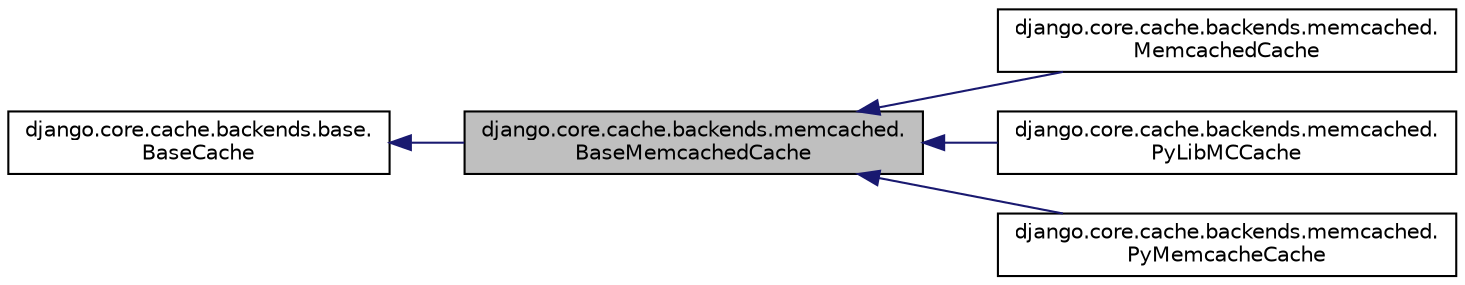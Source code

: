 digraph "django.core.cache.backends.memcached.BaseMemcachedCache"
{
 // LATEX_PDF_SIZE
  edge [fontname="Helvetica",fontsize="10",labelfontname="Helvetica",labelfontsize="10"];
  node [fontname="Helvetica",fontsize="10",shape=record];
  rankdir="LR";
  Node1 [label="django.core.cache.backends.memcached.\lBaseMemcachedCache",height=0.2,width=0.4,color="black", fillcolor="grey75", style="filled", fontcolor="black",tooltip=" "];
  Node2 -> Node1 [dir="back",color="midnightblue",fontsize="10",style="solid",fontname="Helvetica"];
  Node2 [label="django.core.cache.backends.base.\lBaseCache",height=0.2,width=0.4,color="black", fillcolor="white", style="filled",URL="$d0/d87/classdjango_1_1core_1_1cache_1_1backends_1_1base_1_1_base_cache.html",tooltip=" "];
  Node1 -> Node3 [dir="back",color="midnightblue",fontsize="10",style="solid",fontname="Helvetica"];
  Node3 [label="django.core.cache.backends.memcached.\lMemcachedCache",height=0.2,width=0.4,color="black", fillcolor="white", style="filled",URL="$dd/d33/classdjango_1_1core_1_1cache_1_1backends_1_1memcached_1_1_memcached_cache.html",tooltip=" "];
  Node1 -> Node4 [dir="back",color="midnightblue",fontsize="10",style="solid",fontname="Helvetica"];
  Node4 [label="django.core.cache.backends.memcached.\lPyLibMCCache",height=0.2,width=0.4,color="black", fillcolor="white", style="filled",URL="$d4/d40/classdjango_1_1core_1_1cache_1_1backends_1_1memcached_1_1_py_lib_m_c_cache.html",tooltip=" "];
  Node1 -> Node5 [dir="back",color="midnightblue",fontsize="10",style="solid",fontname="Helvetica"];
  Node5 [label="django.core.cache.backends.memcached.\lPyMemcacheCache",height=0.2,width=0.4,color="black", fillcolor="white", style="filled",URL="$d8/dae/classdjango_1_1core_1_1cache_1_1backends_1_1memcached_1_1_py_memcache_cache.html",tooltip=" "];
}
